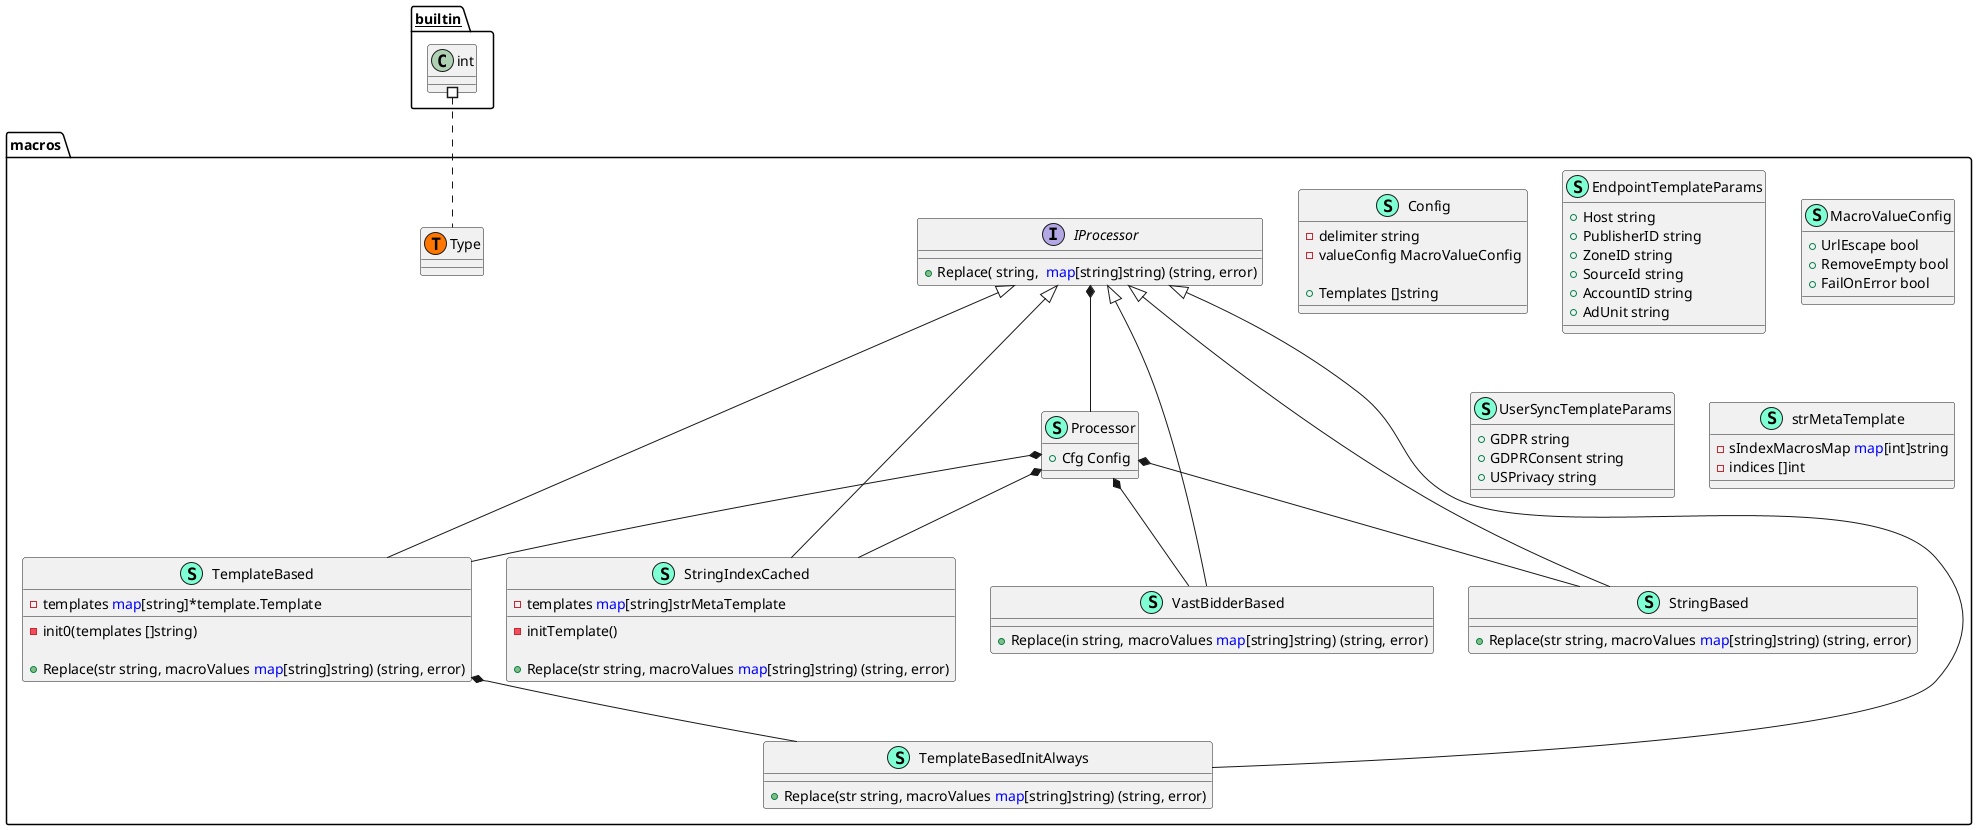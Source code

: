@startuml
namespace macros {
    class Config << (S,Aquamarine) >> {
        - delimiter string
        - valueConfig MacroValueConfig

        + Templates []string

    }
    class EndpointTemplateParams << (S,Aquamarine) >> {
        + Host string
        + PublisherID string
        + ZoneID string
        + SourceId string
        + AccountID string
        + AdUnit string

    }
    interface IProcessor  {
        + Replace( string,  <font color=blue>map</font>[string]string) (string, error)

    }
    class MacroValueConfig << (S,Aquamarine) >> {
        + UrlEscape bool
        + RemoveEmpty bool
        + FailOnError bool

    }
    class Processor << (S,Aquamarine) >> {
        + Cfg Config

    }
    class StringBased << (S,Aquamarine) >> {
        + Replace(str string, macroValues <font color=blue>map</font>[string]string) (string, error)

    }
    class StringIndexCached << (S,Aquamarine) >> {
        - templates <font color=blue>map</font>[string]strMetaTemplate

        - initTemplate() 

        + Replace(str string, macroValues <font color=blue>map</font>[string]string) (string, error)

    }
    class TemplateBased << (S,Aquamarine) >> {
        - templates <font color=blue>map</font>[string]*template.Template

        - init0(templates []string) 

        + Replace(str string, macroValues <font color=blue>map</font>[string]string) (string, error)

    }
    class TemplateBasedInitAlways << (S,Aquamarine) >> {
        + Replace(str string, macroValues <font color=blue>map</font>[string]string) (string, error)

    }
    class UserSyncTemplateParams << (S,Aquamarine) >> {
        + GDPR string
        + GDPRConsent string
        + USPrivacy string

    }
    class VastBidderBased << (S,Aquamarine) >> {
        + Replace(in string, macroValues <font color=blue>map</font>[string]string) (string, error)

    }
    class macros.Type << (T, #FF7700) >>  {
    }
    class strMetaTemplate << (S,Aquamarine) >> {
        - sIndexMacrosMap <font color=blue>map</font>[int]string
        - indices []int

    }
}
"macros.IProcessor" *-- "macros.Processor"
"macros.Processor" *-- "macros.StringBased"
"macros.Processor" *-- "macros.StringIndexCached"
"macros.Processor" *-- "macros.TemplateBased"
"macros.TemplateBased" *-- "macros.TemplateBasedInitAlways"
"macros.Processor" *-- "macros.VastBidderBased"

"macros.IProcessor" <|-- "macros.StringBased"
"macros.IProcessor" <|-- "macros.StringIndexCached"
"macros.IProcessor" <|-- "macros.TemplateBased"
"macros.IProcessor" <|-- "macros.TemplateBasedInitAlways"
"macros.IProcessor" <|-- "macros.VastBidderBased"

"__builtin__.int" #.. "macros.Type"
@enduml
